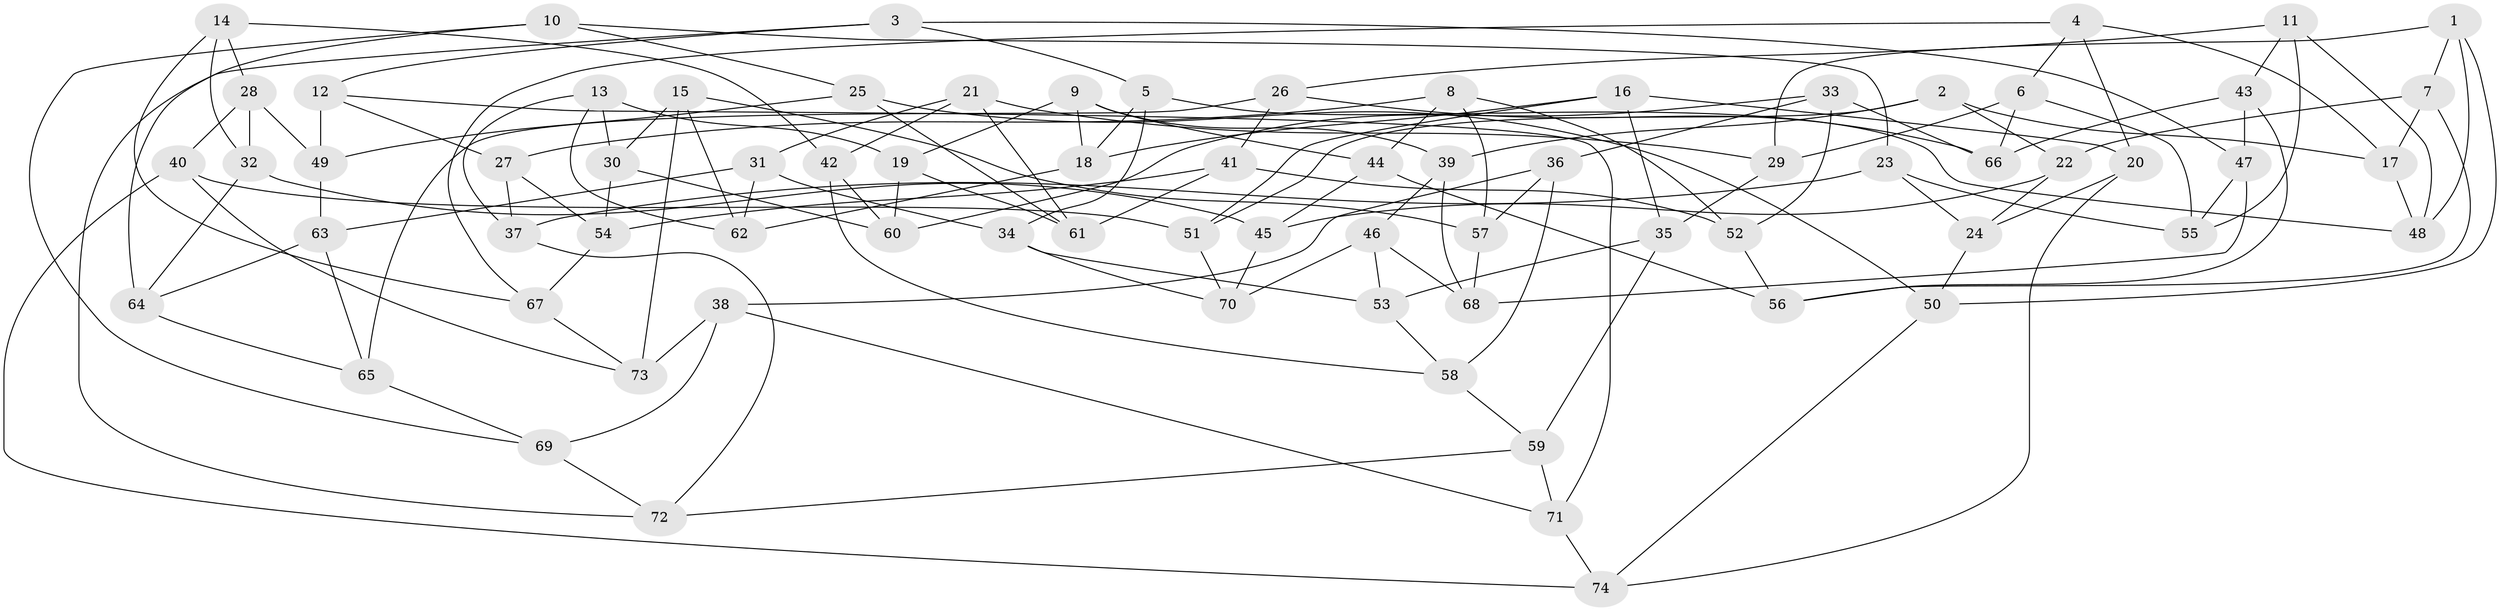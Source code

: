 // Generated by graph-tools (version 1.1) at 2025/38/03/09/25 02:38:19]
// undirected, 74 vertices, 148 edges
graph export_dot {
graph [start="1"]
  node [color=gray90,style=filled];
  1;
  2;
  3;
  4;
  5;
  6;
  7;
  8;
  9;
  10;
  11;
  12;
  13;
  14;
  15;
  16;
  17;
  18;
  19;
  20;
  21;
  22;
  23;
  24;
  25;
  26;
  27;
  28;
  29;
  30;
  31;
  32;
  33;
  34;
  35;
  36;
  37;
  38;
  39;
  40;
  41;
  42;
  43;
  44;
  45;
  46;
  47;
  48;
  49;
  50;
  51;
  52;
  53;
  54;
  55;
  56;
  57;
  58;
  59;
  60;
  61;
  62;
  63;
  64;
  65;
  66;
  67;
  68;
  69;
  70;
  71;
  72;
  73;
  74;
  1 -- 50;
  1 -- 29;
  1 -- 48;
  1 -- 7;
  2 -- 39;
  2 -- 51;
  2 -- 17;
  2 -- 22;
  3 -- 5;
  3 -- 72;
  3 -- 12;
  3 -- 47;
  4 -- 6;
  4 -- 67;
  4 -- 20;
  4 -- 17;
  5 -- 18;
  5 -- 48;
  5 -- 34;
  6 -- 55;
  6 -- 29;
  6 -- 66;
  7 -- 17;
  7 -- 56;
  7 -- 22;
  8 -- 57;
  8 -- 44;
  8 -- 27;
  8 -- 52;
  9 -- 44;
  9 -- 18;
  9 -- 19;
  9 -- 39;
  10 -- 64;
  10 -- 25;
  10 -- 23;
  10 -- 69;
  11 -- 26;
  11 -- 55;
  11 -- 48;
  11 -- 43;
  12 -- 71;
  12 -- 49;
  12 -- 27;
  13 -- 19;
  13 -- 37;
  13 -- 62;
  13 -- 30;
  14 -- 67;
  14 -- 32;
  14 -- 42;
  14 -- 28;
  15 -- 30;
  15 -- 73;
  15 -- 57;
  15 -- 62;
  16 -- 18;
  16 -- 35;
  16 -- 51;
  16 -- 20;
  17 -- 48;
  18 -- 62;
  19 -- 60;
  19 -- 61;
  20 -- 24;
  20 -- 74;
  21 -- 31;
  21 -- 29;
  21 -- 42;
  21 -- 61;
  22 -- 45;
  22 -- 24;
  23 -- 24;
  23 -- 37;
  23 -- 55;
  24 -- 50;
  25 -- 49;
  25 -- 61;
  25 -- 50;
  26 -- 66;
  26 -- 65;
  26 -- 41;
  27 -- 37;
  27 -- 54;
  28 -- 32;
  28 -- 40;
  28 -- 49;
  29 -- 35;
  30 -- 60;
  30 -- 54;
  31 -- 63;
  31 -- 34;
  31 -- 62;
  32 -- 45;
  32 -- 64;
  33 -- 60;
  33 -- 52;
  33 -- 36;
  33 -- 66;
  34 -- 70;
  34 -- 53;
  35 -- 59;
  35 -- 53;
  36 -- 38;
  36 -- 58;
  36 -- 57;
  37 -- 72;
  38 -- 71;
  38 -- 73;
  38 -- 69;
  39 -- 68;
  39 -- 46;
  40 -- 74;
  40 -- 51;
  40 -- 73;
  41 -- 54;
  41 -- 52;
  41 -- 61;
  42 -- 60;
  42 -- 58;
  43 -- 47;
  43 -- 66;
  43 -- 56;
  44 -- 45;
  44 -- 56;
  45 -- 70;
  46 -- 70;
  46 -- 68;
  46 -- 53;
  47 -- 55;
  47 -- 68;
  49 -- 63;
  50 -- 74;
  51 -- 70;
  52 -- 56;
  53 -- 58;
  54 -- 67;
  57 -- 68;
  58 -- 59;
  59 -- 72;
  59 -- 71;
  63 -- 64;
  63 -- 65;
  64 -- 65;
  65 -- 69;
  67 -- 73;
  69 -- 72;
  71 -- 74;
}
